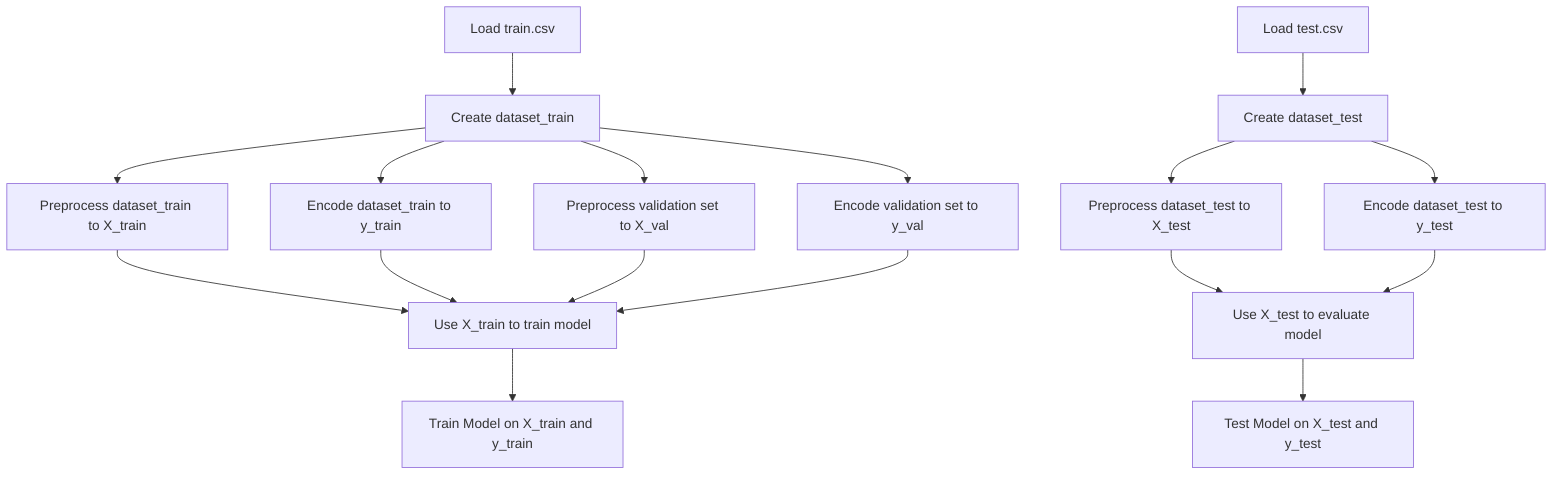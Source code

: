 graph TD;
    A["Load train.csv"] --> B["Create dataset_train"];
    A2["Load test.csv"] --> B2["Create dataset_test"];
    B --> C["Preprocess dataset_train to X_train"];
    B --> D["Encode dataset_train to y_train"];
    C --> E["Use X_train to train model"];
    D --> E;
    B --> F["Preprocess validation set to X_val"];
    B --> G["Encode validation set to y_val"];
    F --> E;
    G --> E;
    B2 --> H["Preprocess dataset_test to X_test"];
    H --> I["Use X_test to evaluate model"];
    B2 --> J["Encode dataset_test to y_test"];
    J --> I;
    E --> K["Train Model on X_train and y_train"];
    I --> L["Test Model on X_test and y_test"];